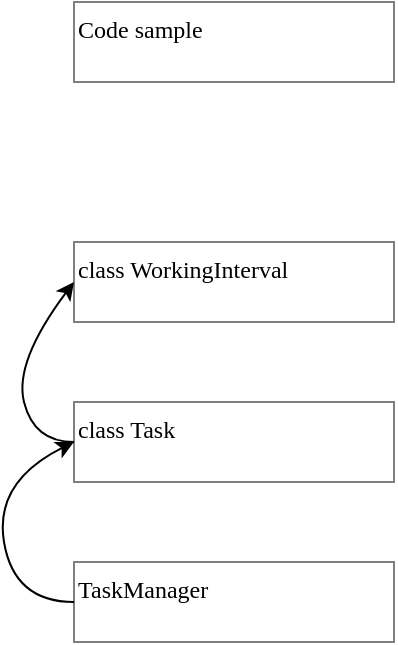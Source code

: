 <mxfile version="14.9.0" type="device"><diagram id="iXjAgaEk65GoIcKeZ-SS" name="Page-1"><mxGraphModel dx="1422" dy="762" grid="1" gridSize="10" guides="1" tooltips="1" connect="1" arrows="1" fold="1" page="1" pageScale="1" pageWidth="850" pageHeight="1100" math="0" shadow="0"><root><mxCell id="0"/><mxCell id="1" parent="0"/><mxCell id="Nc-zLqx988vm88qyEkz_-1" value="Code sample" style="text;html=1;fillColor=none;align=left;verticalAlign=top;whiteSpace=wrap;rounded=0;strokeColor=#808080;fontFamily=Lucida Console;" parent="1" vertex="1"><mxGeometry x="40" y="40" width="160" height="40" as="geometry"/></mxCell><mxCell id="Nc-zLqx988vm88qyEkz_-2" value="class WorkingInterval" style="text;html=1;fillColor=none;align=left;verticalAlign=top;whiteSpace=wrap;rounded=0;strokeColor=#808080;fontFamily=Lucida Console;" parent="1" vertex="1"><mxGeometry x="40" y="160" width="160" height="40" as="geometry"/></mxCell><mxCell id="Nc-zLqx988vm88qyEkz_-3" value="class Task" style="text;html=1;fillColor=none;align=left;verticalAlign=top;whiteSpace=wrap;rounded=0;strokeColor=#808080;fontFamily=Lucida Console;" parent="1" vertex="1"><mxGeometry x="40" y="240" width="160" height="40" as="geometry"/></mxCell><mxCell id="Nc-zLqx988vm88qyEkz_-4" value="" style="curved=1;endArrow=classic;html=1;fontFamily=Lucida Console;exitX=0;exitY=0.5;exitDx=0;exitDy=0;entryX=0;entryY=0.5;entryDx=0;entryDy=0;" parent="1" source="Nc-zLqx988vm88qyEkz_-3" target="Nc-zLqx988vm88qyEkz_-2" edge="1"><mxGeometry width="50" height="50" relative="1" as="geometry"><mxPoint x="-30" y="260" as="sourcePoint"/><mxPoint x="20" y="210" as="targetPoint"/><Array as="points"><mxPoint x="20" y="260"/><mxPoint x="10" y="220"/></Array></mxGeometry></mxCell><mxCell id="Nc-zLqx988vm88qyEkz_-5" value="TaskManager" style="text;html=1;fillColor=none;align=left;verticalAlign=top;whiteSpace=wrap;rounded=0;strokeColor=#808080;fontFamily=Lucida Console;" parent="1" vertex="1"><mxGeometry x="40" y="320" width="160" height="40" as="geometry"/></mxCell><mxCell id="Nc-zLqx988vm88qyEkz_-6" value="" style="curved=1;endArrow=classic;html=1;fontFamily=Lucida Console;exitX=0;exitY=0.5;exitDx=0;exitDy=0;entryX=0;entryY=0.5;entryDx=0;entryDy=0;" parent="1" source="Nc-zLqx988vm88qyEkz_-5" target="Nc-zLqx988vm88qyEkz_-3" edge="1"><mxGeometry width="50" height="50" relative="1" as="geometry"><mxPoint x="30" y="360" as="sourcePoint"/><mxPoint x="30" y="280" as="targetPoint"/><Array as="points"><mxPoint x="10" y="340"/><mxPoint y="280"/></Array></mxGeometry></mxCell></root></mxGraphModel></diagram></mxfile>
